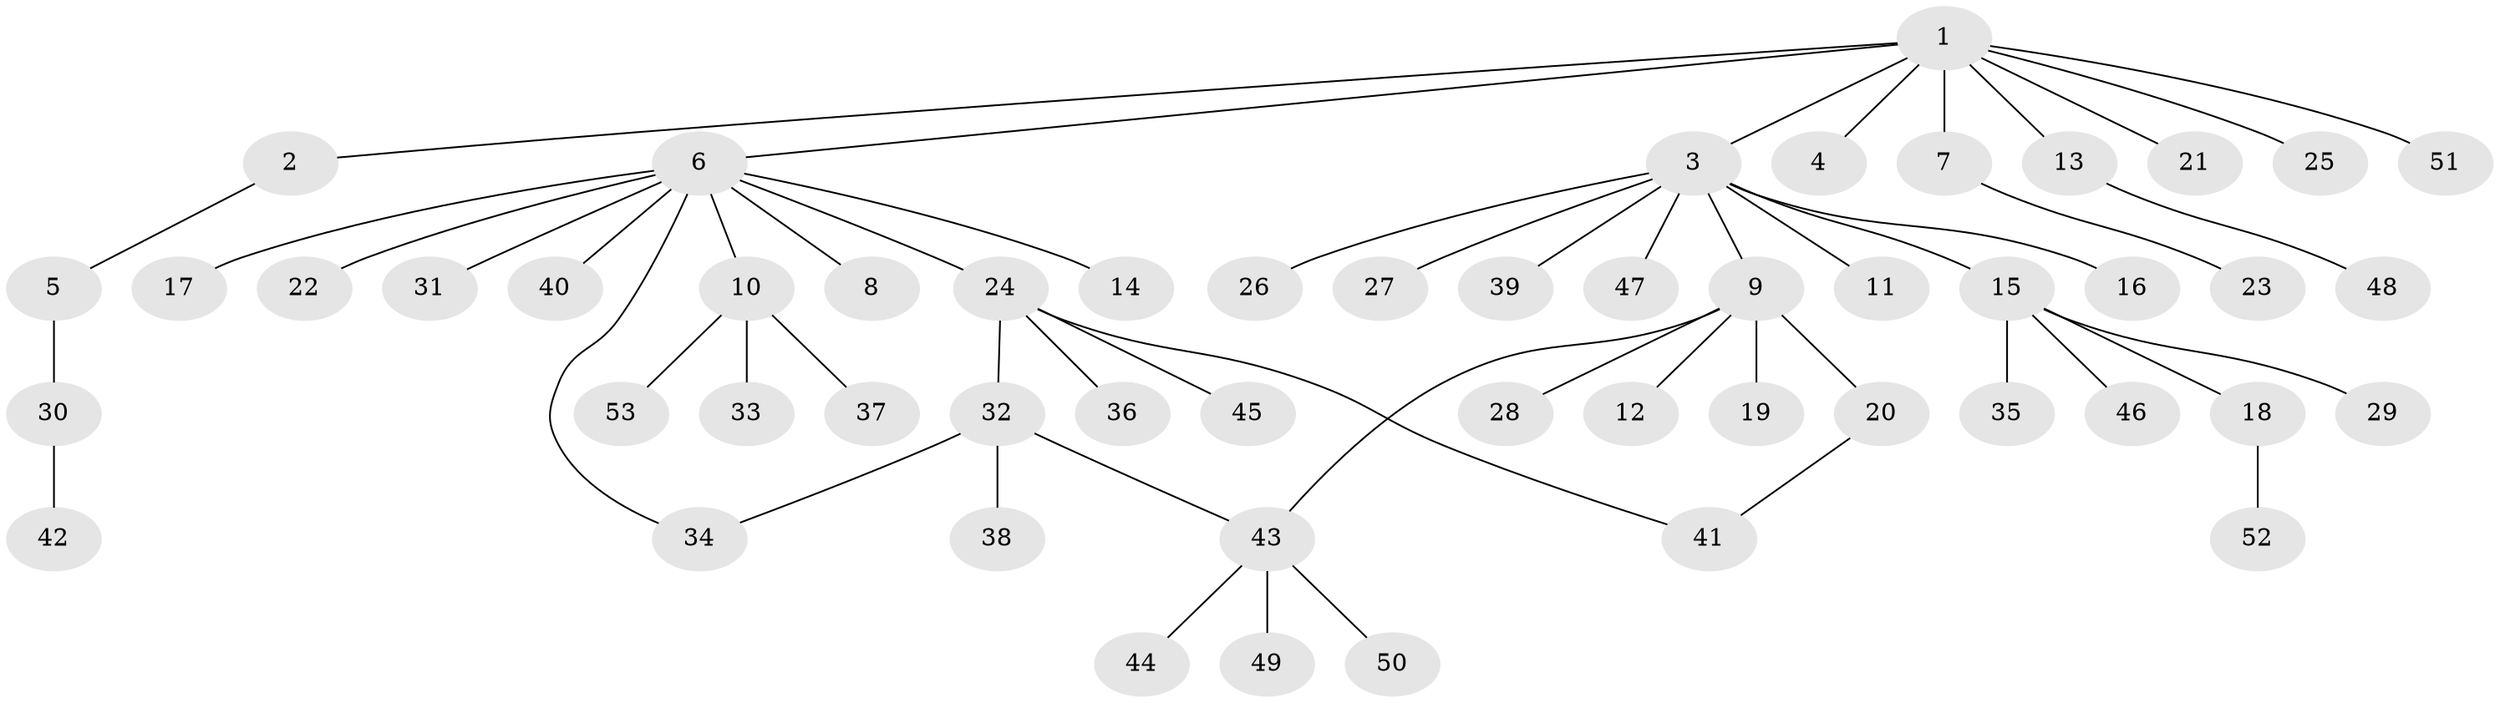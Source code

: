 // Generated by graph-tools (version 1.1) at 2025/01/03/09/25 03:01:50]
// undirected, 53 vertices, 55 edges
graph export_dot {
graph [start="1"]
  node [color=gray90,style=filled];
  1;
  2;
  3;
  4;
  5;
  6;
  7;
  8;
  9;
  10;
  11;
  12;
  13;
  14;
  15;
  16;
  17;
  18;
  19;
  20;
  21;
  22;
  23;
  24;
  25;
  26;
  27;
  28;
  29;
  30;
  31;
  32;
  33;
  34;
  35;
  36;
  37;
  38;
  39;
  40;
  41;
  42;
  43;
  44;
  45;
  46;
  47;
  48;
  49;
  50;
  51;
  52;
  53;
  1 -- 2;
  1 -- 3;
  1 -- 4;
  1 -- 6;
  1 -- 7;
  1 -- 13;
  1 -- 21;
  1 -- 25;
  1 -- 51;
  2 -- 5;
  3 -- 9;
  3 -- 11;
  3 -- 15;
  3 -- 16;
  3 -- 26;
  3 -- 27;
  3 -- 39;
  3 -- 47;
  5 -- 30;
  6 -- 8;
  6 -- 10;
  6 -- 14;
  6 -- 17;
  6 -- 22;
  6 -- 24;
  6 -- 31;
  6 -- 34;
  6 -- 40;
  7 -- 23;
  9 -- 12;
  9 -- 19;
  9 -- 20;
  9 -- 28;
  9 -- 43;
  10 -- 33;
  10 -- 37;
  10 -- 53;
  13 -- 48;
  15 -- 18;
  15 -- 29;
  15 -- 35;
  15 -- 46;
  18 -- 52;
  20 -- 41;
  24 -- 32;
  24 -- 36;
  24 -- 41;
  24 -- 45;
  30 -- 42;
  32 -- 34;
  32 -- 38;
  32 -- 43;
  43 -- 44;
  43 -- 49;
  43 -- 50;
}
